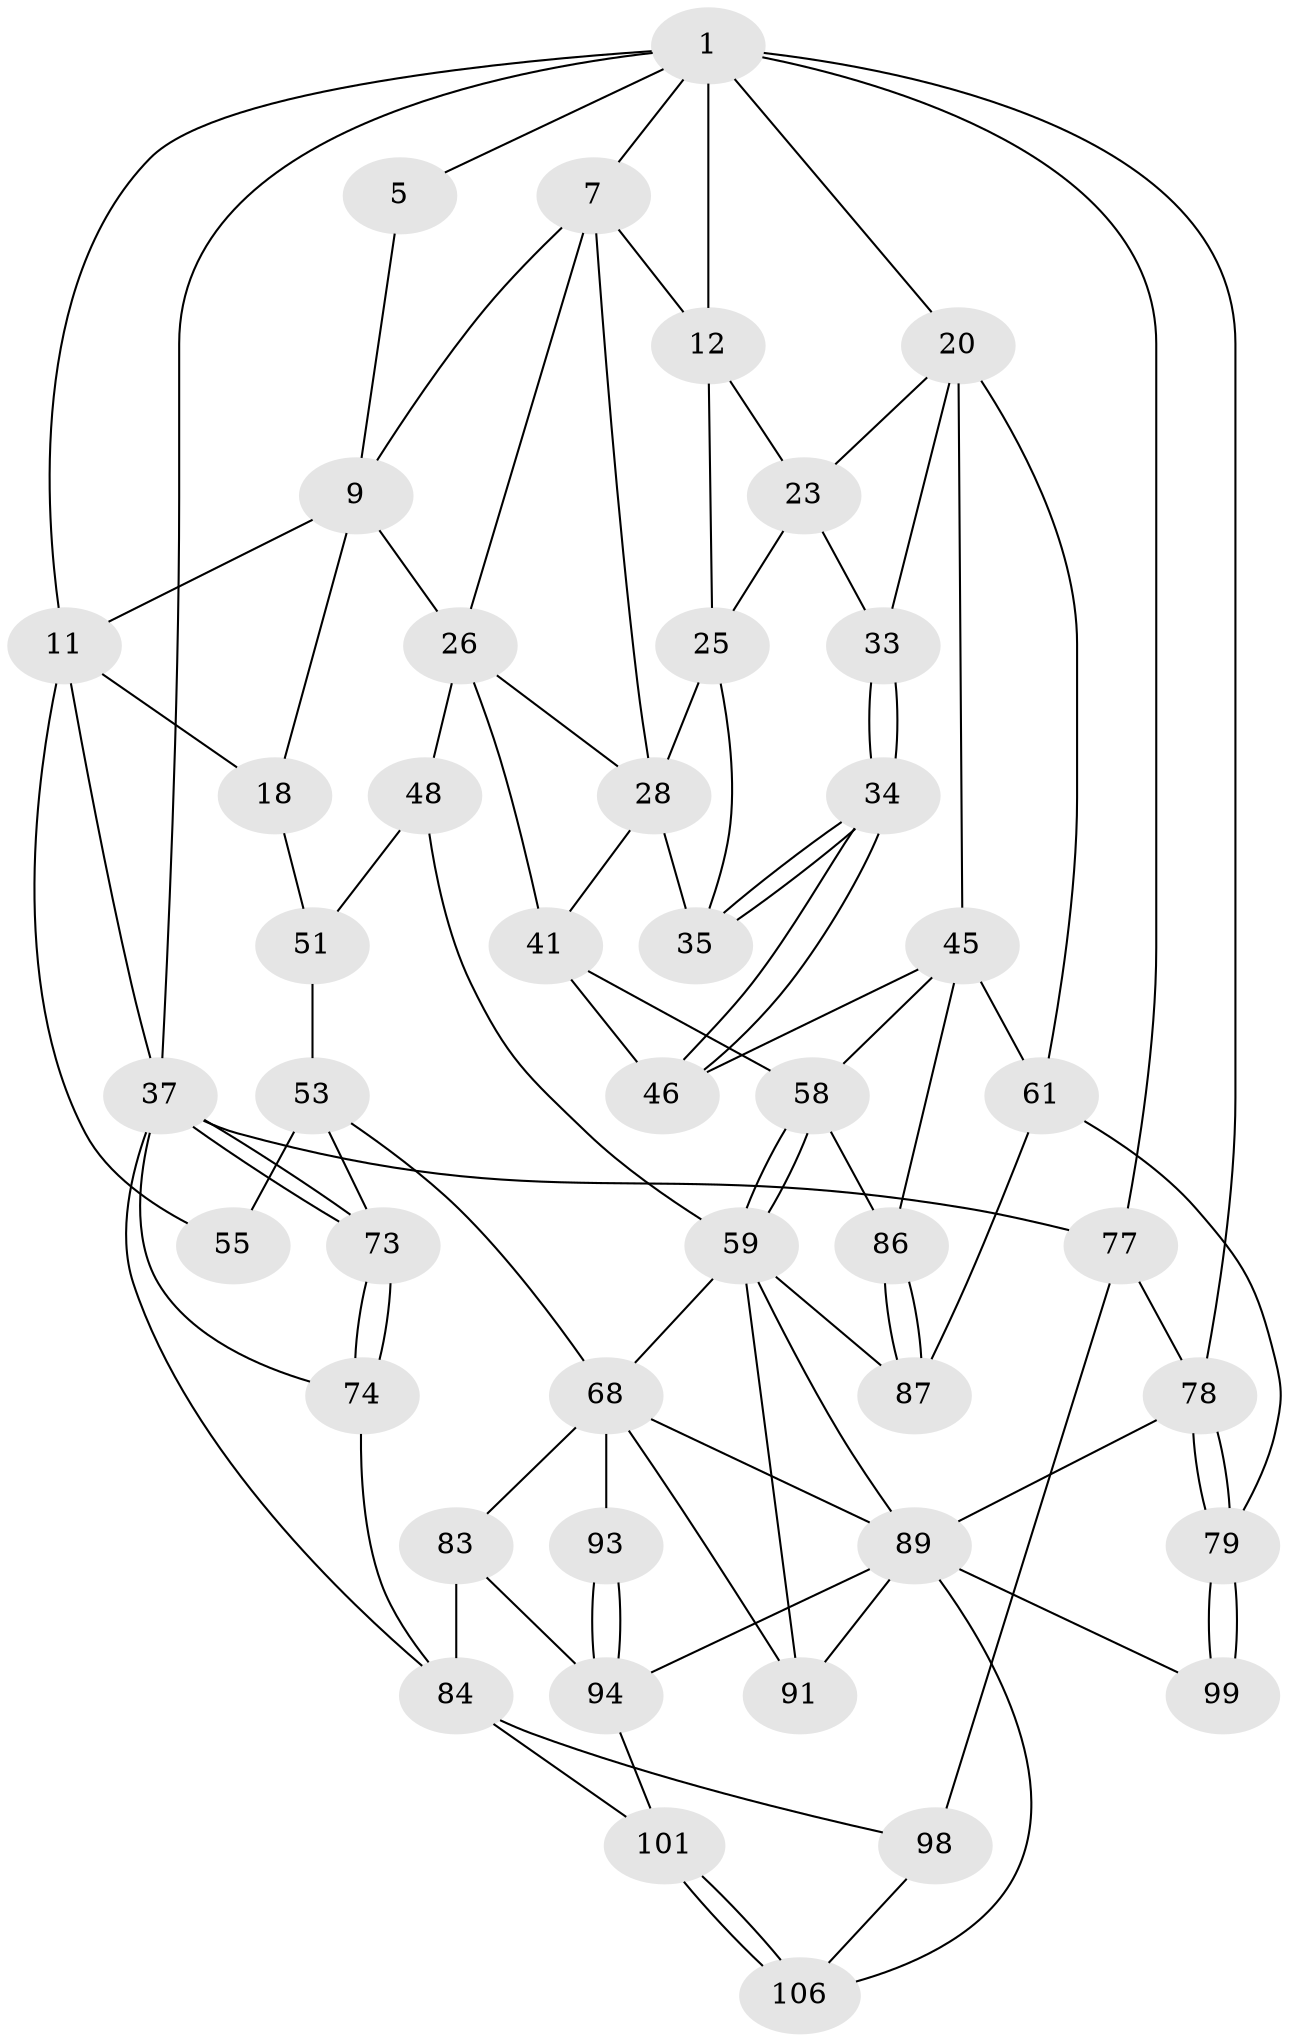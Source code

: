 // original degree distribution, {3: 0.01818181818181818, 6: 0.22727272727272727, 5: 0.509090909090909, 4: 0.24545454545454545}
// Generated by graph-tools (version 1.1) at 2025/21/03/04/25 18:21:30]
// undirected, 44 vertices, 97 edges
graph export_dot {
graph [start="1"]
  node [color=gray90,style=filled];
  1 [pos="+0.1994563640406933+0",super="+6+2"];
  5 [pos="+0.19658129153384957+0"];
  7 [pos="+0.5515905150108844+0",super="+8+16"];
  9 [pos="+0.3081314048386916+0.11803647942966163",super="+10+17"];
  11 [pos="+0.15254622445360125+0.17065995161567377",super="+19"];
  12 [pos="+0.9218023498346939+0",super="+14"];
  18 [pos="+0.1846559838471808+0.2585120431221425"];
  20 [pos="+1+0",super="+56+21"];
  23 [pos="+0.8329396263257279+0.1152726541882227",super="+24"];
  25 [pos="+0.7060351849104762+0.1734397898413804",super="+31"];
  26 [pos="+0.37521593474210313+0.2602078987125658",super="+30+27"];
  28 [pos="+0.5764551176393343+0.13925391527218822",super="+29+32"];
  33 [pos="+0.7981933997466025+0.2540654351275855"];
  34 [pos="+0.7800852675582686+0.30442475637151317"];
  35 [pos="+0.7232178606339713+0.2931653348428516"];
  37 [pos="+0+0.3446199650174937",super="+38"];
  41 [pos="+0.6188714820642278+0.3548581066981933",super="+50+42"];
  45 [pos="+0.8642351651154423+0.3928384385049587",super="+63"];
  46 [pos="+0.8124408678379869+0.3762544248200238"];
  48 [pos="+0.5052474817264695+0.40822011686921267",super="+49"];
  51 [pos="+0.34745213579222156+0.44283952426590256",super="+52+57"];
  53 [pos="+0.22088955457201057+0.4081502401077619",super="+54"];
  55 [pos="+0.15762950099489523+0.45588999882916525"];
  58 [pos="+0.6859369482322504+0.5275300706191405",super="+64"];
  59 [pos="+0.5756281754006525+0.616553397662867",super="+60+88"];
  61 [pos="+1+0.5428683111437101",super="+65"];
  68 [pos="+0.5454435767070802+0.6289776666479321",super="+69+92"];
  73 [pos="+0.14047617917378646+0.5855635133560144"];
  74 [pos="+0.1353521026676896+0.5949500477799282"];
  77 [pos="+0+0.7305640430673008",super="+81"];
  78 [pos="+1+1"];
  79 [pos="+1+1"];
  83 [pos="+0.24981271297170723+0.7559575900984147"];
  84 [pos="+0.1585355903532467+0.7750950874200104",super="+97+85"];
  86 [pos="+0.8587853107035311+0.6885545350298478"];
  87 [pos="+0.8402726123615417+0.7525327167617781"];
  89 [pos="+0.8250238913511931+0.7639805769675007",super="+90"];
  91 [pos="+0.637200376724724+0.8509707941696185"];
  93 [pos="+0.44130863426408173+0.8572984366427546"];
  94 [pos="+0.41667239784275867+0.8776404269734777",super="+95"];
  98 [pos="+0.12978517566675374+0.8506742565221193",super="+107"];
  99 [pos="+0.9800262134584705+1",super="+100"];
  101 [pos="+0.26228152760464496+0.9950863209099896"];
  106 [pos="+0.22648783868061842+1"];
  1 -- 12 [weight=2];
  1 -- 7;
  1 -- 5;
  1 -- 11;
  1 -- 78;
  1 -- 20;
  1 -- 77;
  1 -- 37;
  5 -- 9;
  7 -- 9;
  7 -- 26;
  7 -- 12;
  7 -- 28;
  9 -- 11;
  9 -- 18;
  9 -- 26;
  11 -- 18;
  11 -- 37;
  11 -- 55;
  12 -- 25;
  12 -- 23;
  18 -- 51;
  20 -- 61 [weight=2];
  20 -- 33;
  20 -- 45;
  20 -- 23;
  23 -- 25;
  23 -- 33;
  25 -- 35;
  25 -- 28;
  26 -- 48 [weight=2];
  26 -- 28;
  26 -- 41;
  28 -- 41 [weight=2];
  28 -- 35;
  33 -- 34;
  33 -- 34;
  34 -- 35;
  34 -- 35;
  34 -- 46;
  34 -- 46;
  37 -- 73;
  37 -- 73;
  37 -- 74;
  37 -- 77 [weight=2];
  37 -- 84;
  41 -- 58;
  41 -- 46;
  45 -- 46;
  45 -- 58;
  45 -- 86;
  45 -- 61;
  48 -- 51;
  48 -- 59;
  51 -- 53 [weight=3];
  53 -- 55 [weight=2];
  53 -- 73;
  53 -- 68;
  58 -- 59;
  58 -- 59;
  58 -- 86;
  59 -- 91;
  59 -- 68;
  59 -- 89;
  59 -- 87;
  61 -- 87;
  61 -- 79;
  68 -- 93 [weight=2];
  68 -- 83;
  68 -- 89;
  68 -- 91;
  73 -- 74;
  73 -- 74;
  74 -- 84;
  77 -- 98 [weight=2];
  77 -- 78;
  78 -- 79;
  78 -- 79;
  78 -- 89;
  79 -- 99;
  79 -- 99;
  83 -- 84;
  83 -- 94;
  84 -- 98;
  84 -- 101;
  86 -- 87;
  86 -- 87;
  89 -- 94;
  89 -- 106;
  89 -- 91;
  89 -- 99 [weight=2];
  93 -- 94;
  93 -- 94;
  94 -- 101;
  98 -- 106;
  101 -- 106;
  101 -- 106;
}
